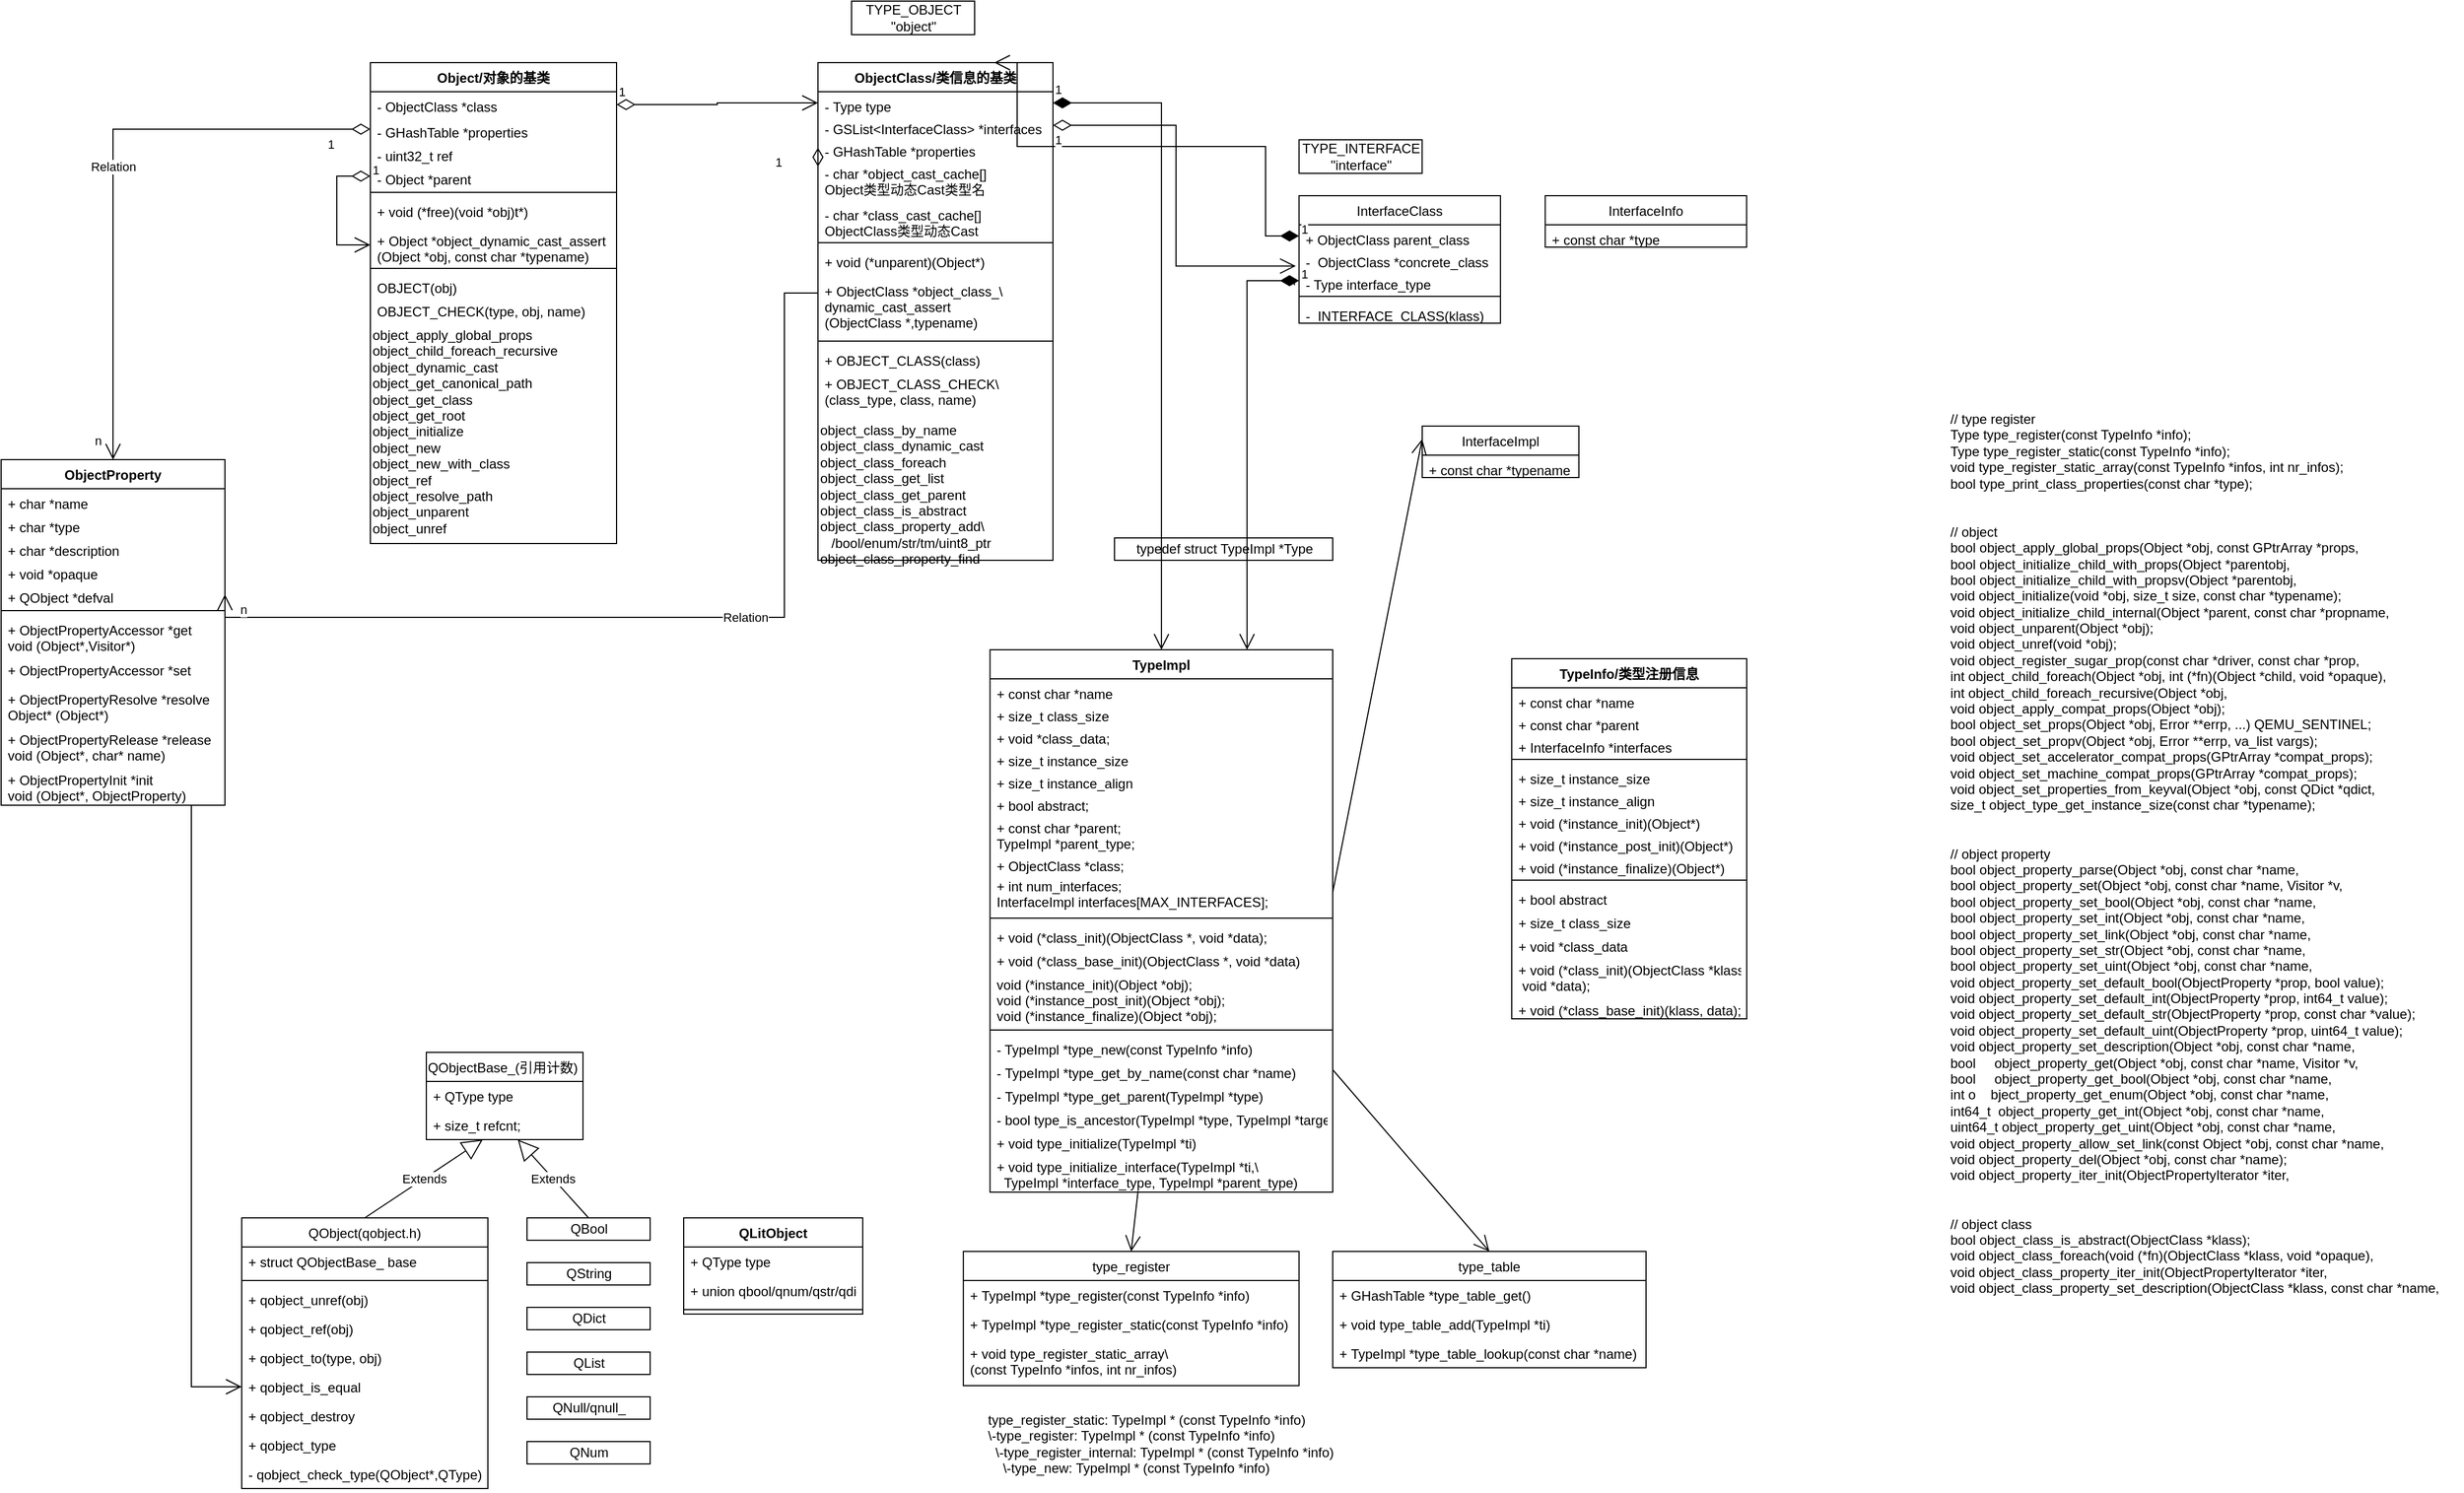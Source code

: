 <mxfile version="16.5.3" type="github">
  <diagram name="QEMU Object Model" id="c4acf3e9-155e-7222-9cf6-157b1a14988f">
    <mxGraphModel dx="1422" dy="715" grid="1" gridSize="10" guides="1" tooltips="1" connect="1" arrows="1" fold="1" page="1" pageScale="1" pageWidth="850" pageHeight="1100" background="none" math="0" shadow="0">
      <root>
        <mxCell id="0" />
        <mxCell id="1" parent="0" />
        <mxCell id="9ArbLTDUJ1wJR90HOPjB-1" value="InterfaceClass" style="swimlane;fontStyle=0;childLayout=stackLayout;horizontal=1;startSize=26;fillColor=none;horizontalStack=0;resizeParent=1;resizeParentMax=0;resizeLast=0;collapsible=1;marginBottom=0;" parent="1" vertex="1">
          <mxGeometry x="1299.9" y="364" width="180" height="114" as="geometry" />
        </mxCell>
        <mxCell id="9ArbLTDUJ1wJR90HOPjB-2" value="+ ObjectClass parent_class" style="text;strokeColor=none;fillColor=none;align=left;verticalAlign=top;spacingLeft=4;spacingRight=4;overflow=hidden;rotatable=0;points=[[0,0.5],[1,0.5]];portConstraint=eastwest;" parent="9ArbLTDUJ1wJR90HOPjB-1" vertex="1">
          <mxGeometry y="26" width="180" height="20" as="geometry" />
        </mxCell>
        <mxCell id="9ArbLTDUJ1wJR90HOPjB-3" value="-  ObjectClass *concrete_class" style="text;strokeColor=none;fillColor=none;align=left;verticalAlign=top;spacingLeft=4;spacingRight=4;overflow=hidden;rotatable=0;points=[[0,0.5],[1,0.5]];portConstraint=eastwest;" parent="9ArbLTDUJ1wJR90HOPjB-1" vertex="1">
          <mxGeometry y="46" width="180" height="20" as="geometry" />
        </mxCell>
        <mxCell id="9ArbLTDUJ1wJR90HOPjB-4" value="- Type interface_type" style="text;strokeColor=none;fillColor=none;align=left;verticalAlign=top;spacingLeft=4;spacingRight=4;overflow=hidden;rotatable=0;points=[[0,0.5],[1,0.5]];portConstraint=eastwest;" parent="9ArbLTDUJ1wJR90HOPjB-1" vertex="1">
          <mxGeometry y="66" width="180" height="20" as="geometry" />
        </mxCell>
        <mxCell id="cbHXqA8iSh3WtXbqqi32-146" value="" style="line;strokeWidth=1;fillColor=none;align=left;verticalAlign=middle;spacingTop=-1;spacingLeft=3;spacingRight=3;rotatable=0;labelPosition=right;points=[];portConstraint=eastwest;" parent="9ArbLTDUJ1wJR90HOPjB-1" vertex="1">
          <mxGeometry y="86" width="180" height="8" as="geometry" />
        </mxCell>
        <mxCell id="cbHXqA8iSh3WtXbqqi32-145" value="-  INTERFACE_CLASS(klass)" style="text;strokeColor=none;fillColor=none;align=left;verticalAlign=top;spacingLeft=4;spacingRight=4;overflow=hidden;rotatable=0;points=[[0,0.5],[1,0.5]];portConstraint=eastwest;" parent="9ArbLTDUJ1wJR90HOPjB-1" vertex="1">
          <mxGeometry y="94" width="180" height="20" as="geometry" />
        </mxCell>
        <mxCell id="9ArbLTDUJ1wJR90HOPjB-5" value="TYPE_INTERFACE&lt;br&gt;&quot;interface&quot;" style="html=1;" parent="1" vertex="1">
          <mxGeometry x="1299.9" y="314" width="110" height="30" as="geometry" />
        </mxCell>
        <mxCell id="9ArbLTDUJ1wJR90HOPjB-6" value="TypeImpl" style="swimlane;fontStyle=1;align=center;verticalAlign=top;childLayout=stackLayout;horizontal=1;startSize=26;horizontalStack=0;resizeParent=1;resizeParentMax=0;resizeLast=0;collapsible=1;marginBottom=0;" parent="1" vertex="1">
          <mxGeometry x="1023.75" y="770" width="306.25" height="485" as="geometry" />
        </mxCell>
        <mxCell id="9ArbLTDUJ1wJR90HOPjB-7" value="+ const char *name" style="text;strokeColor=none;fillColor=none;align=left;verticalAlign=top;spacingLeft=4;spacingRight=4;overflow=hidden;rotatable=0;points=[[0,0.5],[1,0.5]];portConstraint=eastwest;" parent="9ArbLTDUJ1wJR90HOPjB-6" vertex="1">
          <mxGeometry y="26" width="306.25" height="20" as="geometry" />
        </mxCell>
        <mxCell id="cbHXqA8iSh3WtXbqqi32-157" value="+ size_t class_size" style="text;strokeColor=none;fillColor=none;align=left;verticalAlign=top;spacingLeft=4;spacingRight=4;overflow=hidden;rotatable=0;points=[[0,0.5],[1,0.5]];portConstraint=eastwest;" parent="9ArbLTDUJ1wJR90HOPjB-6" vertex="1">
          <mxGeometry y="46" width="306.25" height="20" as="geometry" />
        </mxCell>
        <mxCell id="cbHXqA8iSh3WtXbqqi32-161" value="+ void *class_data;" style="text;strokeColor=none;fillColor=none;align=left;verticalAlign=top;spacingLeft=4;spacingRight=4;overflow=hidden;rotatable=0;points=[[0,0.5],[1,0.5]];portConstraint=eastwest;" parent="9ArbLTDUJ1wJR90HOPjB-6" vertex="1">
          <mxGeometry y="66" width="306.25" height="20" as="geometry" />
        </mxCell>
        <mxCell id="cbHXqA8iSh3WtXbqqi32-158" value="+ size_t instance_size" style="text;strokeColor=none;fillColor=none;align=left;verticalAlign=top;spacingLeft=4;spacingRight=4;overflow=hidden;rotatable=0;points=[[0,0.5],[1,0.5]];portConstraint=eastwest;" parent="9ArbLTDUJ1wJR90HOPjB-6" vertex="1">
          <mxGeometry y="86" width="306.25" height="20" as="geometry" />
        </mxCell>
        <mxCell id="cbHXqA8iSh3WtXbqqi32-159" value="+ size_t instance_align" style="text;strokeColor=none;fillColor=none;align=left;verticalAlign=top;spacingLeft=4;spacingRight=4;overflow=hidden;rotatable=0;points=[[0,0.5],[1,0.5]];portConstraint=eastwest;" parent="9ArbLTDUJ1wJR90HOPjB-6" vertex="1">
          <mxGeometry y="106" width="306.25" height="20" as="geometry" />
        </mxCell>
        <mxCell id="cbHXqA8iSh3WtXbqqi32-163" value="+ bool abstract;" style="text;strokeColor=none;fillColor=none;align=left;verticalAlign=top;spacingLeft=4;spacingRight=4;overflow=hidden;rotatable=0;points=[[0,0.5],[1,0.5]];portConstraint=eastwest;" parent="9ArbLTDUJ1wJR90HOPjB-6" vertex="1">
          <mxGeometry y="126" width="306.25" height="20" as="geometry" />
        </mxCell>
        <mxCell id="cbHXqA8iSh3WtXbqqi32-164" value="+ const char *parent;&#xa;TypeImpl *parent_type;" style="text;strokeColor=none;fillColor=none;align=left;verticalAlign=top;spacingLeft=4;spacingRight=4;overflow=hidden;rotatable=0;points=[[0,0.5],[1,0.5]];portConstraint=eastwest;" parent="9ArbLTDUJ1wJR90HOPjB-6" vertex="1">
          <mxGeometry y="146" width="306.25" height="34" as="geometry" />
        </mxCell>
        <mxCell id="cbHXqA8iSh3WtXbqqi32-165" value="+ ObjectClass *class;" style="text;strokeColor=none;fillColor=none;align=left;verticalAlign=top;spacingLeft=4;spacingRight=4;overflow=hidden;rotatable=0;points=[[0,0.5],[1,0.5]];portConstraint=eastwest;" parent="9ArbLTDUJ1wJR90HOPjB-6" vertex="1">
          <mxGeometry y="180" width="306.25" height="18" as="geometry" />
        </mxCell>
        <mxCell id="cbHXqA8iSh3WtXbqqi32-166" value="+ int num_interfaces;&#xa;InterfaceImpl interfaces[MAX_INTERFACES];" style="text;strokeColor=none;fillColor=none;align=left;verticalAlign=top;spacingLeft=4;spacingRight=4;overflow=hidden;rotatable=0;points=[[0,0.5],[1,0.5]];portConstraint=eastwest;" parent="9ArbLTDUJ1wJR90HOPjB-6" vertex="1">
          <mxGeometry y="198" width="306.25" height="38" as="geometry" />
        </mxCell>
        <mxCell id="9ArbLTDUJ1wJR90HOPjB-8" value="" style="line;strokeWidth=1;fillColor=none;align=left;verticalAlign=middle;spacingTop=-1;spacingLeft=3;spacingRight=3;rotatable=0;labelPosition=right;points=[];portConstraint=eastwest;" parent="9ArbLTDUJ1wJR90HOPjB-6" vertex="1">
          <mxGeometry y="236" width="306.25" height="8" as="geometry" />
        </mxCell>
        <mxCell id="9ArbLTDUJ1wJR90HOPjB-9" value="+ void (*class_init)(ObjectClass *, void *data);" style="text;strokeColor=none;fillColor=none;align=left;verticalAlign=top;spacingLeft=4;spacingRight=4;overflow=hidden;rotatable=0;points=[[0,0.5],[1,0.5]];portConstraint=eastwest;" parent="9ArbLTDUJ1wJR90HOPjB-6" vertex="1">
          <mxGeometry y="244" width="306.25" height="21" as="geometry" />
        </mxCell>
        <mxCell id="cbHXqA8iSh3WtXbqqi32-160" value="+ void (*class_base_init)(ObjectClass *, void *data)" style="text;strokeColor=none;fillColor=none;align=left;verticalAlign=top;spacingLeft=4;spacingRight=4;overflow=hidden;rotatable=0;points=[[0,0.5],[1,0.5]];portConstraint=eastwest;" parent="9ArbLTDUJ1wJR90HOPjB-6" vertex="1">
          <mxGeometry y="265" width="306.25" height="21" as="geometry" />
        </mxCell>
        <mxCell id="cbHXqA8iSh3WtXbqqi32-162" value="void (*instance_init)(Object *obj);&#xa;void (*instance_post_init)(Object *obj);&#xa;void (*instance_finalize)(Object *obj);" style="text;strokeColor=none;fillColor=none;align=left;verticalAlign=top;spacingLeft=4;spacingRight=4;overflow=hidden;rotatable=0;points=[[0,0.5],[1,0.5]];portConstraint=eastwest;" parent="9ArbLTDUJ1wJR90HOPjB-6" vertex="1">
          <mxGeometry y="286" width="306.25" height="50" as="geometry" />
        </mxCell>
        <mxCell id="da2cI0ehB98x8oTGPiK5-10" value="" style="line;strokeWidth=1;fillColor=none;align=left;verticalAlign=middle;spacingTop=-1;spacingLeft=3;spacingRight=3;rotatable=0;labelPosition=right;points=[];portConstraint=eastwest;" vertex="1" parent="9ArbLTDUJ1wJR90HOPjB-6">
          <mxGeometry y="336" width="306.25" height="8" as="geometry" />
        </mxCell>
        <mxCell id="da2cI0ehB98x8oTGPiK5-9" value="- TypeImpl *type_new(const TypeInfo *info)" style="text;strokeColor=none;fillColor=none;align=left;verticalAlign=top;spacingLeft=4;spacingRight=4;overflow=hidden;rotatable=0;points=[[0,0.5],[1,0.5]];portConstraint=eastwest;" vertex="1" parent="9ArbLTDUJ1wJR90HOPjB-6">
          <mxGeometry y="344" width="306.25" height="21" as="geometry" />
        </mxCell>
        <mxCell id="da2cI0ehB98x8oTGPiK5-15" value="- TypeImpl *type_get_by_name(const char *name)" style="text;strokeColor=none;fillColor=none;align=left;verticalAlign=top;spacingLeft=4;spacingRight=4;overflow=hidden;rotatable=0;points=[[0,0.5],[1,0.5]];portConstraint=eastwest;" vertex="1" parent="9ArbLTDUJ1wJR90HOPjB-6">
          <mxGeometry y="365" width="306.25" height="21" as="geometry" />
        </mxCell>
        <mxCell id="da2cI0ehB98x8oTGPiK5-19" value="- TypeImpl *type_get_parent(TypeImpl *type)" style="text;strokeColor=none;fillColor=none;align=left;verticalAlign=top;spacingLeft=4;spacingRight=4;overflow=hidden;rotatable=0;points=[[0,0.5],[1,0.5]];portConstraint=eastwest;" vertex="1" parent="9ArbLTDUJ1wJR90HOPjB-6">
          <mxGeometry y="386" width="306.25" height="21" as="geometry" />
        </mxCell>
        <mxCell id="da2cI0ehB98x8oTGPiK5-20" value="- bool type_is_ancestor(TypeImpl *type, TypeImpl *target_type)" style="text;strokeColor=none;fillColor=none;align=left;verticalAlign=top;spacingLeft=4;spacingRight=4;overflow=hidden;rotatable=0;points=[[0,0.5],[1,0.5]];portConstraint=eastwest;" vertex="1" parent="9ArbLTDUJ1wJR90HOPjB-6">
          <mxGeometry y="407" width="306.25" height="21" as="geometry" />
        </mxCell>
        <mxCell id="da2cI0ehB98x8oTGPiK5-21" value="+ void type_initialize(TypeImpl *ti)" style="text;strokeColor=none;fillColor=none;align=left;verticalAlign=top;spacingLeft=4;spacingRight=4;overflow=hidden;rotatable=0;points=[[0,0.5],[1,0.5]];portConstraint=eastwest;" vertex="1" parent="9ArbLTDUJ1wJR90HOPjB-6">
          <mxGeometry y="428" width="306.25" height="21" as="geometry" />
        </mxCell>
        <mxCell id="da2cI0ehB98x8oTGPiK5-22" value="+ void type_initialize_interface(TypeImpl *ti,\&#xa;  TypeImpl *interface_type, TypeImpl *parent_type)" style="text;strokeColor=none;fillColor=none;align=left;verticalAlign=top;spacingLeft=4;spacingRight=4;overflow=hidden;rotatable=0;points=[[0,0.5],[1,0.5]];portConstraint=eastwest;" vertex="1" parent="9ArbLTDUJ1wJR90HOPjB-6">
          <mxGeometry y="449" width="306.25" height="36" as="geometry" />
        </mxCell>
        <mxCell id="9ArbLTDUJ1wJR90HOPjB-10" value="TypeInfo/类型注册信息" style="swimlane;fontStyle=1;align=center;verticalAlign=top;childLayout=stackLayout;horizontal=1;startSize=26;horizontalStack=0;resizeParent=1;resizeParentMax=0;resizeLast=0;collapsible=1;marginBottom=0;" parent="1" vertex="1">
          <mxGeometry x="1490" y="778" width="210" height="322" as="geometry" />
        </mxCell>
        <mxCell id="cbHXqA8iSh3WtXbqqi32-82" value="+ const char *name" style="text;strokeColor=none;fillColor=none;align=left;verticalAlign=top;spacingLeft=4;spacingRight=4;overflow=hidden;rotatable=0;points=[[0,0.5],[1,0.5]];portConstraint=eastwest;" parent="9ArbLTDUJ1wJR90HOPjB-10" vertex="1">
          <mxGeometry y="26" width="210" height="20" as="geometry" />
        </mxCell>
        <mxCell id="cbHXqA8iSh3WtXbqqi32-97" value="+ const char *parent" style="text;strokeColor=none;fillColor=none;align=left;verticalAlign=top;spacingLeft=4;spacingRight=4;overflow=hidden;rotatable=0;points=[[0,0.5],[1,0.5]];portConstraint=eastwest;" parent="9ArbLTDUJ1wJR90HOPjB-10" vertex="1">
          <mxGeometry y="46" width="210" height="20" as="geometry" />
        </mxCell>
        <mxCell id="cbHXqA8iSh3WtXbqqi32-81" value="+ InterfaceInfo *interfaces" style="text;strokeColor=none;fillColor=none;align=left;verticalAlign=top;spacingLeft=4;spacingRight=4;overflow=hidden;rotatable=0;points=[[0,0.5],[1,0.5]];portConstraint=eastwest;" parent="9ArbLTDUJ1wJR90HOPjB-10" vertex="1">
          <mxGeometry y="66" width="210" height="20" as="geometry" />
        </mxCell>
        <mxCell id="cbHXqA8iSh3WtXbqqi32-87" value="" style="line;strokeWidth=1;fillColor=none;align=left;verticalAlign=middle;spacingTop=-1;spacingLeft=3;spacingRight=3;rotatable=0;labelPosition=right;points=[];portConstraint=eastwest;" parent="9ArbLTDUJ1wJR90HOPjB-10" vertex="1">
          <mxGeometry y="86" width="210" height="8" as="geometry" />
        </mxCell>
        <mxCell id="cbHXqA8iSh3WtXbqqi32-83" value="+ size_t instance_size" style="text;strokeColor=none;fillColor=none;align=left;verticalAlign=top;spacingLeft=4;spacingRight=4;overflow=hidden;rotatable=0;points=[[0,0.5],[1,0.5]];portConstraint=eastwest;" parent="9ArbLTDUJ1wJR90HOPjB-10" vertex="1">
          <mxGeometry y="94" width="210" height="20" as="geometry" />
        </mxCell>
        <mxCell id="cbHXqA8iSh3WtXbqqi32-86" value="+ size_t instance_align" style="text;strokeColor=none;fillColor=none;align=left;verticalAlign=top;spacingLeft=4;spacingRight=4;overflow=hidden;rotatable=0;points=[[0,0.5],[1,0.5]];portConstraint=eastwest;" parent="9ArbLTDUJ1wJR90HOPjB-10" vertex="1">
          <mxGeometry y="114" width="210" height="20" as="geometry" />
        </mxCell>
        <mxCell id="cbHXqA8iSh3WtXbqqi32-85" value="+ void (*instance_init)(Object*)" style="text;strokeColor=none;fillColor=none;align=left;verticalAlign=top;spacingLeft=4;spacingRight=4;overflow=hidden;rotatable=0;points=[[0,0.5],[1,0.5]];portConstraint=eastwest;" parent="9ArbLTDUJ1wJR90HOPjB-10" vertex="1">
          <mxGeometry y="134" width="210" height="20" as="geometry" />
        </mxCell>
        <mxCell id="cbHXqA8iSh3WtXbqqi32-84" value="+ void (*instance_post_init)(Object*)" style="text;strokeColor=none;fillColor=none;align=left;verticalAlign=top;spacingLeft=4;spacingRight=4;overflow=hidden;rotatable=0;points=[[0,0.5],[1,0.5]];portConstraint=eastwest;" parent="9ArbLTDUJ1wJR90HOPjB-10" vertex="1">
          <mxGeometry y="154" width="210" height="20" as="geometry" />
        </mxCell>
        <mxCell id="9ArbLTDUJ1wJR90HOPjB-11" value="+ void (*instance_finalize)(Object*)" style="text;strokeColor=none;fillColor=none;align=left;verticalAlign=top;spacingLeft=4;spacingRight=4;overflow=hidden;rotatable=0;points=[[0,0.5],[1,0.5]];portConstraint=eastwest;" parent="9ArbLTDUJ1wJR90HOPjB-10" vertex="1">
          <mxGeometry y="174" width="210" height="20" as="geometry" />
        </mxCell>
        <mxCell id="9ArbLTDUJ1wJR90HOPjB-12" value="" style="line;strokeWidth=1;fillColor=none;align=left;verticalAlign=middle;spacingTop=-1;spacingLeft=3;spacingRight=3;rotatable=0;labelPosition=right;points=[];portConstraint=eastwest;" parent="9ArbLTDUJ1wJR90HOPjB-10" vertex="1">
          <mxGeometry y="194" width="210" height="8" as="geometry" />
        </mxCell>
        <mxCell id="cbHXqA8iSh3WtXbqqi32-96" value="+ bool abstract" style="text;strokeColor=none;fillColor=none;align=left;verticalAlign=top;spacingLeft=4;spacingRight=4;overflow=hidden;rotatable=0;points=[[0,0.5],[1,0.5]];portConstraint=eastwest;" parent="9ArbLTDUJ1wJR90HOPjB-10" vertex="1">
          <mxGeometry y="202" width="210" height="21" as="geometry" />
        </mxCell>
        <mxCell id="cbHXqA8iSh3WtXbqqi32-95" value="+ size_t class_size" style="text;strokeColor=none;fillColor=none;align=left;verticalAlign=top;spacingLeft=4;spacingRight=4;overflow=hidden;rotatable=0;points=[[0,0.5],[1,0.5]];portConstraint=eastwest;" parent="9ArbLTDUJ1wJR90HOPjB-10" vertex="1">
          <mxGeometry y="223" width="210" height="21" as="geometry" />
        </mxCell>
        <mxCell id="cbHXqA8iSh3WtXbqqi32-88" value="+ void *class_data" style="text;strokeColor=none;fillColor=none;align=left;verticalAlign=top;spacingLeft=4;spacingRight=4;overflow=hidden;rotatable=0;points=[[0,0.5],[1,0.5]];portConstraint=eastwest;" parent="9ArbLTDUJ1wJR90HOPjB-10" vertex="1">
          <mxGeometry y="244" width="210" height="21" as="geometry" />
        </mxCell>
        <mxCell id="cbHXqA8iSh3WtXbqqi32-94" value="+ void (*class_init)(ObjectClass *klass,&#xa; void *data);" style="text;strokeColor=none;fillColor=none;align=left;verticalAlign=top;spacingLeft=4;spacingRight=4;overflow=hidden;rotatable=0;points=[[0,0.5],[1,0.5]];portConstraint=eastwest;" parent="9ArbLTDUJ1wJR90HOPjB-10" vertex="1">
          <mxGeometry y="265" width="210" height="36" as="geometry" />
        </mxCell>
        <mxCell id="cbHXqA8iSh3WtXbqqi32-93" value="+ void (*class_base_init)(klass, data);" style="text;strokeColor=none;fillColor=none;align=left;verticalAlign=top;spacingLeft=4;spacingRight=4;overflow=hidden;rotatable=0;points=[[0,0.5],[1,0.5]];portConstraint=eastwest;" parent="9ArbLTDUJ1wJR90HOPjB-10" vertex="1">
          <mxGeometry y="301" width="210" height="21" as="geometry" />
        </mxCell>
        <mxCell id="9ArbLTDUJ1wJR90HOPjB-18" value="TYPE_OBJECT&lt;br&gt;&quot;object&quot;" style="html=1;" parent="1" vertex="1">
          <mxGeometry x="900" y="190" width="110" height="30" as="geometry" />
        </mxCell>
        <mxCell id="9ArbLTDUJ1wJR90HOPjB-19" value="ObjectProperty" style="swimlane;fontStyle=1;align=center;verticalAlign=top;childLayout=stackLayout;horizontal=1;startSize=26;horizontalStack=0;resizeParent=1;resizeParentMax=0;resizeLast=0;collapsible=1;marginBottom=0;" parent="1" vertex="1">
          <mxGeometry x="140" y="600" width="200" height="309" as="geometry" />
        </mxCell>
        <mxCell id="9ArbLTDUJ1wJR90HOPjB-20" value="+ char *name" style="text;strokeColor=none;fillColor=none;align=left;verticalAlign=top;spacingLeft=4;spacingRight=4;overflow=hidden;rotatable=0;points=[[0,0.5],[1,0.5]];portConstraint=eastwest;" parent="9ArbLTDUJ1wJR90HOPjB-19" vertex="1">
          <mxGeometry y="26" width="200" height="21" as="geometry" />
        </mxCell>
        <mxCell id="9ArbLTDUJ1wJR90HOPjB-25" value="+ char *type" style="text;strokeColor=none;fillColor=none;align=left;verticalAlign=top;spacingLeft=4;spacingRight=4;overflow=hidden;rotatable=0;points=[[0,0.5],[1,0.5]];portConstraint=eastwest;" parent="9ArbLTDUJ1wJR90HOPjB-19" vertex="1">
          <mxGeometry y="47" width="200" height="21" as="geometry" />
        </mxCell>
        <mxCell id="9ArbLTDUJ1wJR90HOPjB-24" value="+ char *description" style="text;strokeColor=none;fillColor=none;align=left;verticalAlign=top;spacingLeft=4;spacingRight=4;overflow=hidden;rotatable=0;points=[[0,0.5],[1,0.5]];portConstraint=eastwest;" parent="9ArbLTDUJ1wJR90HOPjB-19" vertex="1">
          <mxGeometry y="68" width="200" height="21" as="geometry" />
        </mxCell>
        <mxCell id="9ArbLTDUJ1wJR90HOPjB-31" value="+ void *opaque" style="text;strokeColor=none;fillColor=none;align=left;verticalAlign=top;spacingLeft=4;spacingRight=4;overflow=hidden;rotatable=0;points=[[0,0.5],[1,0.5]];portConstraint=eastwest;" parent="9ArbLTDUJ1wJR90HOPjB-19" vertex="1">
          <mxGeometry y="89" width="200" height="21" as="geometry" />
        </mxCell>
        <mxCell id="9ArbLTDUJ1wJR90HOPjB-30" value="+ QObject *defval" style="text;strokeColor=none;fillColor=none;align=left;verticalAlign=top;spacingLeft=4;spacingRight=4;overflow=hidden;rotatable=0;points=[[0,0.5],[1,0.5]];portConstraint=eastwest;" parent="9ArbLTDUJ1wJR90HOPjB-19" vertex="1">
          <mxGeometry y="110" width="200" height="21" as="geometry" />
        </mxCell>
        <mxCell id="9ArbLTDUJ1wJR90HOPjB-21" value="" style="line;strokeWidth=1;fillColor=none;align=left;verticalAlign=middle;spacingTop=-1;spacingLeft=3;spacingRight=3;rotatable=0;labelPosition=right;points=[];portConstraint=eastwest;" parent="9ArbLTDUJ1wJR90HOPjB-19" vertex="1">
          <mxGeometry y="131" width="200" height="8" as="geometry" />
        </mxCell>
        <mxCell id="9ArbLTDUJ1wJR90HOPjB-22" value="+ ObjectPropertyAccessor *get&#xa;void (Object*,Visitor*)" style="text;strokeColor=none;fillColor=none;align=left;verticalAlign=top;spacingLeft=4;spacingRight=4;overflow=hidden;rotatable=0;points=[[0,0.5],[1,0.5]];portConstraint=eastwest;" parent="9ArbLTDUJ1wJR90HOPjB-19" vertex="1">
          <mxGeometry y="139" width="200" height="36" as="geometry" />
        </mxCell>
        <mxCell id="9ArbLTDUJ1wJR90HOPjB-26" value="+ ObjectPropertyAccessor *set" style="text;strokeColor=none;fillColor=none;align=left;verticalAlign=top;spacingLeft=4;spacingRight=4;overflow=hidden;rotatable=0;points=[[0,0.5],[1,0.5]];portConstraint=eastwest;" parent="9ArbLTDUJ1wJR90HOPjB-19" vertex="1">
          <mxGeometry y="175" width="200" height="26" as="geometry" />
        </mxCell>
        <mxCell id="9ArbLTDUJ1wJR90HOPjB-28" value="+ ObjectPropertyResolve *resolve&#xa;Object* (Object*)" style="text;strokeColor=none;fillColor=none;align=left;verticalAlign=top;spacingLeft=4;spacingRight=4;overflow=hidden;rotatable=0;points=[[0,0.5],[1,0.5]];portConstraint=eastwest;" parent="9ArbLTDUJ1wJR90HOPjB-19" vertex="1">
          <mxGeometry y="201" width="200" height="36" as="geometry" />
        </mxCell>
        <mxCell id="9ArbLTDUJ1wJR90HOPjB-27" value="+ ObjectPropertyRelease *release&#xa;void (Object*, char* name)" style="text;strokeColor=none;fillColor=none;align=left;verticalAlign=top;spacingLeft=4;spacingRight=4;overflow=hidden;rotatable=0;points=[[0,0.5],[1,0.5]];portConstraint=eastwest;" parent="9ArbLTDUJ1wJR90HOPjB-19" vertex="1">
          <mxGeometry y="237" width="200" height="36" as="geometry" />
        </mxCell>
        <mxCell id="9ArbLTDUJ1wJR90HOPjB-29" value="+ ObjectPropertyInit *init&#xa;void (Object*, ObjectProperty)" style="text;strokeColor=none;fillColor=none;align=left;verticalAlign=top;spacingLeft=4;spacingRight=4;overflow=hidden;rotatable=0;points=[[0,0.5],[1,0.5]];portConstraint=eastwest;" parent="9ArbLTDUJ1wJR90HOPjB-19" vertex="1">
          <mxGeometry y="273" width="200" height="36" as="geometry" />
        </mxCell>
        <mxCell id="9ArbLTDUJ1wJR90HOPjB-32" value="QObject(qobject.h)" style="swimlane;fontStyle=0;childLayout=stackLayout;horizontal=1;startSize=26;fillColor=none;horizontalStack=0;resizeParent=1;resizeParentMax=0;resizeLast=0;collapsible=1;marginBottom=0;" parent="1" vertex="1">
          <mxGeometry x="355" y="1278" width="220" height="242" as="geometry" />
        </mxCell>
        <mxCell id="9ArbLTDUJ1wJR90HOPjB-33" value="+ struct QObjectBase_ base" style="text;strokeColor=none;fillColor=none;align=left;verticalAlign=top;spacingLeft=4;spacingRight=4;overflow=hidden;rotatable=0;points=[[0,0.5],[1,0.5]];portConstraint=eastwest;" parent="9ArbLTDUJ1wJR90HOPjB-32" vertex="1">
          <mxGeometry y="26" width="220" height="26" as="geometry" />
        </mxCell>
        <mxCell id="9ArbLTDUJ1wJR90HOPjB-47" value="" style="line;strokeWidth=1;fillColor=none;align=left;verticalAlign=middle;spacingTop=-1;spacingLeft=3;spacingRight=3;rotatable=0;labelPosition=right;points=[];portConstraint=eastwest;" parent="9ArbLTDUJ1wJR90HOPjB-32" vertex="1">
          <mxGeometry y="52" width="220" height="8" as="geometry" />
        </mxCell>
        <mxCell id="9ArbLTDUJ1wJR90HOPjB-34" value="+ qobject_unref(obj)" style="text;strokeColor=none;fillColor=none;align=left;verticalAlign=top;spacingLeft=4;spacingRight=4;overflow=hidden;rotatable=0;points=[[0,0.5],[1,0.5]];portConstraint=eastwest;" parent="9ArbLTDUJ1wJR90HOPjB-32" vertex="1">
          <mxGeometry y="60" width="220" height="26" as="geometry" />
        </mxCell>
        <mxCell id="9ArbLTDUJ1wJR90HOPjB-35" value="+ qobject_ref(obj)" style="text;strokeColor=none;fillColor=none;align=left;verticalAlign=top;spacingLeft=4;spacingRight=4;overflow=hidden;rotatable=0;points=[[0,0.5],[1,0.5]];portConstraint=eastwest;" parent="9ArbLTDUJ1wJR90HOPjB-32" vertex="1">
          <mxGeometry y="86" width="220" height="26" as="geometry" />
        </mxCell>
        <mxCell id="9ArbLTDUJ1wJR90HOPjB-50" value="+ qobject_to(type, obj)" style="text;strokeColor=none;fillColor=none;align=left;verticalAlign=top;spacingLeft=4;spacingRight=4;overflow=hidden;rotatable=0;points=[[0,0.5],[1,0.5]];portConstraint=eastwest;" parent="9ArbLTDUJ1wJR90HOPjB-32" vertex="1">
          <mxGeometry y="112" width="220" height="26" as="geometry" />
        </mxCell>
        <mxCell id="9ArbLTDUJ1wJR90HOPjB-49" value="+ qobject_is_equal" style="text;strokeColor=none;fillColor=none;align=left;verticalAlign=top;spacingLeft=4;spacingRight=4;overflow=hidden;rotatable=0;points=[[0,0.5],[1,0.5]];portConstraint=eastwest;" parent="9ArbLTDUJ1wJR90HOPjB-32" vertex="1">
          <mxGeometry y="138" width="220" height="26" as="geometry" />
        </mxCell>
        <mxCell id="cbHXqA8iSh3WtXbqqi32-15" value="+ qobject_destroy" style="text;strokeColor=none;fillColor=none;align=left;verticalAlign=top;spacingLeft=4;spacingRight=4;overflow=hidden;rotatable=0;points=[[0,0.5],[1,0.5]];portConstraint=eastwest;" parent="9ArbLTDUJ1wJR90HOPjB-32" vertex="1">
          <mxGeometry y="164" width="220" height="26" as="geometry" />
        </mxCell>
        <mxCell id="9ArbLTDUJ1wJR90HOPjB-48" value="+ qobject_type" style="text;strokeColor=none;fillColor=none;align=left;verticalAlign=top;spacingLeft=4;spacingRight=4;overflow=hidden;rotatable=0;points=[[0,0.5],[1,0.5]];portConstraint=eastwest;" parent="9ArbLTDUJ1wJR90HOPjB-32" vertex="1">
          <mxGeometry y="190" width="220" height="26" as="geometry" />
        </mxCell>
        <mxCell id="cbHXqA8iSh3WtXbqqi32-16" value="- qobject_check_type(QObject*,QType)" style="text;strokeColor=none;fillColor=none;align=left;verticalAlign=top;spacingLeft=4;spacingRight=4;overflow=hidden;rotatable=0;points=[[0,0.5],[1,0.5]];portConstraint=eastwest;" parent="9ArbLTDUJ1wJR90HOPjB-32" vertex="1">
          <mxGeometry y="216" width="220" height="26" as="geometry" />
        </mxCell>
        <mxCell id="9ArbLTDUJ1wJR90HOPjB-37" value="QObjectBase_(引用计数) " style="swimlane;fontStyle=0;childLayout=stackLayout;horizontal=1;startSize=26;fillColor=none;horizontalStack=0;resizeParent=1;resizeParentMax=0;resizeLast=0;collapsible=1;marginBottom=0;" parent="1" vertex="1">
          <mxGeometry x="520" y="1130" width="140" height="78" as="geometry" />
        </mxCell>
        <mxCell id="9ArbLTDUJ1wJR90HOPjB-38" value="+ QType type" style="text;strokeColor=none;fillColor=none;align=left;verticalAlign=top;spacingLeft=4;spacingRight=4;overflow=hidden;rotatable=0;points=[[0,0.5],[1,0.5]];portConstraint=eastwest;" parent="9ArbLTDUJ1wJR90HOPjB-37" vertex="1">
          <mxGeometry y="26" width="140" height="26" as="geometry" />
        </mxCell>
        <mxCell id="9ArbLTDUJ1wJR90HOPjB-39" value="+ size_t refcnt;" style="text;strokeColor=none;fillColor=none;align=left;verticalAlign=top;spacingLeft=4;spacingRight=4;overflow=hidden;rotatable=0;points=[[0,0.5],[1,0.5]];portConstraint=eastwest;" parent="9ArbLTDUJ1wJR90HOPjB-37" vertex="1">
          <mxGeometry y="52" width="140" height="26" as="geometry" />
        </mxCell>
        <mxCell id="cbHXqA8iSh3WtXbqqi32-18" value="Extends" style="endArrow=block;endSize=16;endFill=0;html=1;rounded=0;exitX=0.5;exitY=0;exitDx=0;exitDy=0;" parent="1" source="9ArbLTDUJ1wJR90HOPjB-32" target="9ArbLTDUJ1wJR90HOPjB-39" edge="1">
          <mxGeometry width="160" relative="1" as="geometry">
            <mxPoint x="440" y="1228" as="sourcePoint" />
            <mxPoint x="600" y="1228" as="targetPoint" />
          </mxGeometry>
        </mxCell>
        <mxCell id="cbHXqA8iSh3WtXbqqi32-32" value="QBool" style="html=1;" parent="1" vertex="1">
          <mxGeometry x="610" y="1278" width="110" height="20" as="geometry" />
        </mxCell>
        <mxCell id="cbHXqA8iSh3WtXbqqi32-33" value="QString" style="html=1;" parent="1" vertex="1">
          <mxGeometry x="610" y="1318" width="110" height="20" as="geometry" />
        </mxCell>
        <mxCell id="cbHXqA8iSh3WtXbqqi32-34" value="QDict" style="html=1;" parent="1" vertex="1">
          <mxGeometry x="610" y="1358" width="110" height="20" as="geometry" />
        </mxCell>
        <mxCell id="cbHXqA8iSh3WtXbqqi32-35" value="QList" style="html=1;" parent="1" vertex="1">
          <mxGeometry x="610" y="1398" width="110" height="20" as="geometry" />
        </mxCell>
        <mxCell id="cbHXqA8iSh3WtXbqqi32-38" value="QLitObject" style="swimlane;fontStyle=1;align=center;verticalAlign=top;childLayout=stackLayout;horizontal=1;startSize=26;horizontalStack=0;resizeParent=1;resizeParentMax=0;resizeLast=0;collapsible=1;marginBottom=0;" parent="1" vertex="1">
          <mxGeometry x="750" y="1278" width="160" height="86" as="geometry" />
        </mxCell>
        <mxCell id="cbHXqA8iSh3WtXbqqi32-39" value="+ QType type" style="text;strokeColor=none;fillColor=none;align=left;verticalAlign=top;spacingLeft=4;spacingRight=4;overflow=hidden;rotatable=0;points=[[0,0.5],[1,0.5]];portConstraint=eastwest;" parent="cbHXqA8iSh3WtXbqqi32-38" vertex="1">
          <mxGeometry y="26" width="160" height="26" as="geometry" />
        </mxCell>
        <mxCell id="cbHXqA8iSh3WtXbqqi32-42" value="+ union qbool/qnum/qstr/qdict/qlist" style="text;strokeColor=none;fillColor=none;align=left;verticalAlign=top;spacingLeft=4;spacingRight=4;overflow=hidden;rotatable=0;points=[[0,0.5],[1,0.5]];portConstraint=eastwest;" parent="cbHXqA8iSh3WtXbqqi32-38" vertex="1">
          <mxGeometry y="52" width="160" height="26" as="geometry" />
        </mxCell>
        <mxCell id="cbHXqA8iSh3WtXbqqi32-40" value="" style="line;strokeWidth=1;fillColor=none;align=left;verticalAlign=middle;spacingTop=-1;spacingLeft=3;spacingRight=3;rotatable=0;labelPosition=right;points=[];portConstraint=eastwest;" parent="cbHXqA8iSh3WtXbqqi32-38" vertex="1">
          <mxGeometry y="78" width="160" height="8" as="geometry" />
        </mxCell>
        <mxCell id="cbHXqA8iSh3WtXbqqi32-47" value="QNull/qnull_" style="html=1;" parent="1" vertex="1">
          <mxGeometry x="610" y="1438" width="110" height="20" as="geometry" />
        </mxCell>
        <mxCell id="cbHXqA8iSh3WtXbqqi32-48" value="QNum" style="html=1;" parent="1" vertex="1">
          <mxGeometry x="610" y="1478" width="110" height="20" as="geometry" />
        </mxCell>
        <mxCell id="cbHXqA8iSh3WtXbqqi32-49" value="Extends" style="endArrow=block;endSize=16;endFill=0;html=1;rounded=0;exitX=0.5;exitY=0;exitDx=0;exitDy=0;" parent="1" source="cbHXqA8iSh3WtXbqqi32-32" target="9ArbLTDUJ1wJR90HOPjB-39" edge="1">
          <mxGeometry width="160" relative="1" as="geometry">
            <mxPoint x="660" y="1238" as="sourcePoint" />
            <mxPoint x="820" y="1238" as="targetPoint" />
          </mxGeometry>
        </mxCell>
        <mxCell id="cbHXqA8iSh3WtXbqqi32-53" value="" style="endArrow=open;endFill=1;endSize=12;html=1;rounded=0;entryX=0;entryY=0.5;entryDx=0;entryDy=0;edgeStyle=orthogonalEdgeStyle;" parent="1" source="9ArbLTDUJ1wJR90HOPjB-29" target="9ArbLTDUJ1wJR90HOPjB-49" edge="1">
          <mxGeometry width="160" relative="1" as="geometry">
            <mxPoint x="140" y="740" as="sourcePoint" />
            <mxPoint x="300.0" y="740" as="targetPoint" />
            <Array as="points">
              <mxPoint x="310" y="1429" />
            </Array>
          </mxGeometry>
        </mxCell>
        <mxCell id="cbHXqA8iSh3WtXbqqi32-54" value="ObjectClass/类信息的基类" style="swimlane;fontStyle=1;align=center;verticalAlign=top;childLayout=stackLayout;horizontal=1;startSize=26;horizontalStack=0;resizeParent=1;resizeParentMax=0;resizeLast=0;collapsible=1;marginBottom=0;" parent="1" vertex="1">
          <mxGeometry x="870" y="245" width="210" height="445" as="geometry" />
        </mxCell>
        <mxCell id="cbHXqA8iSh3WtXbqqi32-59" value="- Type type" style="text;strokeColor=none;fillColor=none;align=left;verticalAlign=top;spacingLeft=4;spacingRight=4;overflow=hidden;rotatable=0;points=[[0,0.5],[1,0.5]];portConstraint=eastwest;" parent="cbHXqA8iSh3WtXbqqi32-54" vertex="1">
          <mxGeometry y="26" width="210" height="20" as="geometry" />
        </mxCell>
        <mxCell id="cbHXqA8iSh3WtXbqqi32-63" value="- GSList&lt;InterfaceClass&gt; *interfaces" style="text;strokeColor=none;fillColor=none;align=left;verticalAlign=top;spacingLeft=4;spacingRight=4;overflow=hidden;rotatable=0;points=[[0,0.5],[1,0.5]];portConstraint=eastwest;" parent="cbHXqA8iSh3WtXbqqi32-54" vertex="1">
          <mxGeometry y="46" width="210" height="20" as="geometry" />
        </mxCell>
        <mxCell id="cbHXqA8iSh3WtXbqqi32-60" value="- GHashTable *properties" style="text;strokeColor=none;fillColor=none;align=left;verticalAlign=top;spacingLeft=4;spacingRight=4;overflow=hidden;rotatable=0;points=[[0,0.5],[1,0.5]];portConstraint=eastwest;" parent="cbHXqA8iSh3WtXbqqi32-54" vertex="1">
          <mxGeometry y="66" width="210" height="20" as="geometry" />
        </mxCell>
        <mxCell id="cbHXqA8iSh3WtXbqqi32-58" value="- char *object_cast_cache[]&#xa;Object类型动态Cast类型名" style="text;strokeColor=none;fillColor=none;align=left;verticalAlign=top;spacingLeft=4;spacingRight=4;overflow=hidden;rotatable=0;points=[[0,0.5],[1,0.5]];portConstraint=eastwest;" parent="cbHXqA8iSh3WtXbqqi32-54" vertex="1">
          <mxGeometry y="86" width="210" height="37" as="geometry" />
        </mxCell>
        <mxCell id="cbHXqA8iSh3WtXbqqi32-55" value="- char *class_cast_cache[]&#xa;ObjectClass类型动态Cast" style="text;strokeColor=none;fillColor=none;align=left;verticalAlign=top;spacingLeft=4;spacingRight=4;overflow=hidden;rotatable=0;points=[[0,0.5],[1,0.5]];portConstraint=eastwest;" parent="cbHXqA8iSh3WtXbqqi32-54" vertex="1">
          <mxGeometry y="123" width="210" height="34" as="geometry" />
        </mxCell>
        <mxCell id="cbHXqA8iSh3WtXbqqi32-56" value="" style="line;strokeWidth=1;fillColor=none;align=left;verticalAlign=middle;spacingTop=-1;spacingLeft=3;spacingRight=3;rotatable=0;labelPosition=right;points=[];portConstraint=eastwest;" parent="cbHXqA8iSh3WtXbqqi32-54" vertex="1">
          <mxGeometry y="157" width="210" height="8" as="geometry" />
        </mxCell>
        <mxCell id="cbHXqA8iSh3WtXbqqi32-61" value="+ void (*unparent)(Object*)" style="text;strokeColor=none;fillColor=none;align=left;verticalAlign=top;spacingLeft=4;spacingRight=4;overflow=hidden;rotatable=0;points=[[0,0.5],[1,0.5]];portConstraint=eastwest;" parent="cbHXqA8iSh3WtXbqqi32-54" vertex="1">
          <mxGeometry y="165" width="210" height="26" as="geometry" />
        </mxCell>
        <mxCell id="cbHXqA8iSh3WtXbqqi32-105" value="+ ObjectClass *object_class_\&#xa;dynamic_cast_assert&#xa;(ObjectClass *,typename)" style="text;strokeColor=none;fillColor=none;align=left;verticalAlign=top;spacingLeft=4;spacingRight=4;overflow=hidden;rotatable=0;points=[[0,0.5],[1,0.5]];portConstraint=eastwest;" parent="cbHXqA8iSh3WtXbqqi32-54" vertex="1">
          <mxGeometry y="191" width="210" height="54" as="geometry" />
        </mxCell>
        <mxCell id="cbHXqA8iSh3WtXbqqi32-118" value="" style="line;strokeWidth=1;fillColor=none;align=left;verticalAlign=middle;spacingTop=-1;spacingLeft=3;spacingRight=3;rotatable=0;labelPosition=right;points=[];portConstraint=eastwest;" parent="cbHXqA8iSh3WtXbqqi32-54" vertex="1">
          <mxGeometry y="245" width="210" height="8" as="geometry" />
        </mxCell>
        <mxCell id="cbHXqA8iSh3WtXbqqi32-120" value="+ OBJECT_CLASS(class)" style="text;strokeColor=none;fillColor=none;align=left;verticalAlign=top;spacingLeft=4;spacingRight=4;overflow=hidden;rotatable=0;points=[[0,0.5],[1,0.5]];portConstraint=eastwest;" parent="cbHXqA8iSh3WtXbqqi32-54" vertex="1">
          <mxGeometry y="253" width="210" height="21" as="geometry" />
        </mxCell>
        <mxCell id="cbHXqA8iSh3WtXbqqi32-119" value="+ OBJECT_CLASS_CHECK\&#xa;(class_type, class, name) " style="text;strokeColor=none;fillColor=none;align=left;verticalAlign=top;spacingLeft=4;spacingRight=4;overflow=hidden;rotatable=0;points=[[0,0.5],[1,0.5]];portConstraint=eastwest;" parent="cbHXqA8iSh3WtXbqqi32-54" vertex="1">
          <mxGeometry y="274" width="210" height="41" as="geometry" />
        </mxCell>
        <mxCell id="da2cI0ehB98x8oTGPiK5-32" value="object_class_by_name&lt;br&gt;object_class_dynamic_cast&lt;br&gt;object_class_foreach&lt;br&gt;object_class_get_list&lt;br&gt;object_class_get_parent&lt;br&gt;object_class_is_abstract&lt;br&gt;object_class_property_add\&lt;br&gt;&amp;nbsp; &amp;nbsp;/bool/enum/str/tm/uint8_ptr&lt;br&gt;object_class_property_find" style="text;whiteSpace=wrap;html=1;" vertex="1" parent="cbHXqA8iSh3WtXbqqi32-54">
          <mxGeometry y="315" width="210" height="130" as="geometry" />
        </mxCell>
        <mxCell id="cbHXqA8iSh3WtXbqqi32-64" value="Object/对象的基类" style="swimlane;fontStyle=1;align=center;verticalAlign=top;childLayout=stackLayout;horizontal=1;startSize=26;horizontalStack=0;resizeParent=1;resizeParentMax=0;resizeLast=0;collapsible=1;marginBottom=0;" parent="1" vertex="1">
          <mxGeometry x="470" y="245" width="220" height="430" as="geometry" />
        </mxCell>
        <mxCell id="cbHXqA8iSh3WtXbqqi32-65" value="- ObjectClass *class" style="text;strokeColor=none;fillColor=none;align=left;verticalAlign=top;spacingLeft=4;spacingRight=4;overflow=hidden;rotatable=0;points=[[0,0.5],[1,0.5]];portConstraint=eastwest;" parent="cbHXqA8iSh3WtXbqqi32-64" vertex="1">
          <mxGeometry y="26" width="220" height="23" as="geometry" />
        </mxCell>
        <mxCell id="cbHXqA8iSh3WtXbqqi32-73" value="- GHashTable *properties" style="text;strokeColor=none;fillColor=none;align=left;verticalAlign=top;spacingLeft=4;spacingRight=4;overflow=hidden;rotatable=0;points=[[0,0.5],[1,0.5]];portConstraint=eastwest;" parent="cbHXqA8iSh3WtXbqqi32-64" vertex="1">
          <mxGeometry y="49" width="220" height="21" as="geometry" />
        </mxCell>
        <mxCell id="cbHXqA8iSh3WtXbqqi32-74" value="- uint32_t ref" style="text;strokeColor=none;fillColor=none;align=left;verticalAlign=top;spacingLeft=4;spacingRight=4;overflow=hidden;rotatable=0;points=[[0,0.5],[1,0.5]];portConstraint=eastwest;" parent="cbHXqA8iSh3WtXbqqi32-64" vertex="1">
          <mxGeometry y="70" width="220" height="21" as="geometry" />
        </mxCell>
        <mxCell id="cbHXqA8iSh3WtXbqqi32-67" value="- Object *parent&#xa;&#xa;" style="text;strokeColor=none;fillColor=none;align=left;verticalAlign=top;spacingLeft=4;spacingRight=4;overflow=hidden;rotatable=0;points=[[0,0.5],[1,0.5]];portConstraint=eastwest;" parent="cbHXqA8iSh3WtXbqqi32-64" vertex="1">
          <mxGeometry y="91" width="220" height="21" as="geometry" />
        </mxCell>
        <mxCell id="cbHXqA8iSh3WtXbqqi32-70" value="" style="line;strokeWidth=1;fillColor=none;align=left;verticalAlign=middle;spacingTop=-1;spacingLeft=3;spacingRight=3;rotatable=0;labelPosition=right;points=[];portConstraint=eastwest;" parent="cbHXqA8iSh3WtXbqqi32-64" vertex="1">
          <mxGeometry y="112" width="220" height="8" as="geometry" />
        </mxCell>
        <mxCell id="cbHXqA8iSh3WtXbqqi32-101" value="+ void (*free)(void *obj)t*)" style="text;strokeColor=none;fillColor=none;align=left;verticalAlign=top;spacingLeft=4;spacingRight=4;overflow=hidden;rotatable=0;points=[[0,0.5],[1,0.5]];portConstraint=eastwest;" parent="cbHXqA8iSh3WtXbqqi32-64" vertex="1">
          <mxGeometry y="120" width="220" height="26" as="geometry" />
        </mxCell>
        <mxCell id="cbHXqA8iSh3WtXbqqi32-122" value="+ Object *object_dynamic_cast_assert&#xa;(Object *obj, const char *typename)" style="text;strokeColor=none;fillColor=none;align=left;verticalAlign=top;spacingLeft=4;spacingRight=4;overflow=hidden;rotatable=0;points=[[0,0.5],[1,0.5]];portConstraint=eastwest;" parent="cbHXqA8iSh3WtXbqqi32-64" vertex="1">
          <mxGeometry y="146" width="220" height="34" as="geometry" />
        </mxCell>
        <mxCell id="cbHXqA8iSh3WtXbqqi32-123" value="" style="line;strokeWidth=1;fillColor=none;align=left;verticalAlign=middle;spacingTop=-1;spacingLeft=3;spacingRight=3;rotatable=0;labelPosition=right;points=[];portConstraint=eastwest;" parent="cbHXqA8iSh3WtXbqqi32-64" vertex="1">
          <mxGeometry y="180" width="220" height="8" as="geometry" />
        </mxCell>
        <mxCell id="cbHXqA8iSh3WtXbqqi32-125" value="OBJECT(obj)" style="text;strokeColor=none;fillColor=none;align=left;verticalAlign=top;spacingLeft=4;spacingRight=4;overflow=hidden;rotatable=0;points=[[0,0.5],[1,0.5]];portConstraint=eastwest;aspect=fixed;" parent="cbHXqA8iSh3WtXbqqi32-64" vertex="1">
          <mxGeometry y="188" width="220" height="21" as="geometry" />
        </mxCell>
        <mxCell id="cbHXqA8iSh3WtXbqqi32-71" value="OBJECT_CHECK(type, obj, name)" style="text;strokeColor=none;fillColor=none;align=left;verticalAlign=top;spacingLeft=4;spacingRight=4;overflow=hidden;rotatable=0;points=[[0,0.5],[1,0.5]];portConstraint=eastwest;aspect=fixed;" parent="cbHXqA8iSh3WtXbqqi32-64" vertex="1">
          <mxGeometry y="209" width="220" height="21" as="geometry" />
        </mxCell>
        <mxCell id="cbHXqA8iSh3WtXbqqi32-98" value="1" style="endArrow=open;html=1;endSize=12;startArrow=diamondThin;startSize=14;startFill=0;edgeStyle=orthogonalEdgeStyle;align=left;verticalAlign=bottom;rounded=0;exitX=0;exitY=0.5;exitDx=0;exitDy=0;entryX=0;entryY=0.5;entryDx=0;entryDy=0;" parent="cbHXqA8iSh3WtXbqqi32-64" source="cbHXqA8iSh3WtXbqqi32-67" target="cbHXqA8iSh3WtXbqqi32-122" edge="1">
          <mxGeometry x="-1" y="3" relative="1" as="geometry">
            <mxPoint x="-30" y="200" as="sourcePoint" />
            <mxPoint x="100" y="181" as="targetPoint" />
            <Array as="points">
              <mxPoint x="-30" y="101" />
              <mxPoint x="-30" y="163" />
            </Array>
          </mxGeometry>
        </mxCell>
        <mxCell id="da2cI0ehB98x8oTGPiK5-33" value="object_apply_global_props&#xa;object_child_foreach_recursive&#xa;object_dynamic_cast&#xa;object_get_canonical_path&#xa;object_get_class&#xa;object_get_root&#xa;object_initialize&#xa;object_new&#xa;object_new_with_class&#xa;object_ref&#xa;object_resolve_path&#xa;object_unparent&#xa;object_unref" style="text;whiteSpace=wrap;html=1;" vertex="1" parent="cbHXqA8iSh3WtXbqqi32-64">
          <mxGeometry y="230" width="220" height="200" as="geometry" />
        </mxCell>
        <mxCell id="cbHXqA8iSh3WtXbqqi32-80" value="1" style="endArrow=open;html=1;endSize=12;startArrow=diamondThin;startSize=14;startFill=0;edgeStyle=orthogonalEdgeStyle;align=left;verticalAlign=bottom;rounded=0;exitX=1;exitY=0.5;exitDx=0;exitDy=0;entryX=0;entryY=0.5;entryDx=0;entryDy=0;" parent="1" source="cbHXqA8iSh3WtXbqqi32-65" target="cbHXqA8iSh3WtXbqqi32-59" edge="1">
          <mxGeometry x="-1" y="3" relative="1" as="geometry">
            <mxPoint x="750" y="630" as="sourcePoint" />
            <mxPoint x="870" y="630" as="targetPoint" />
          </mxGeometry>
        </mxCell>
        <mxCell id="cbHXqA8iSh3WtXbqqi32-126" value="InterfaceInfo" style="swimlane;fontStyle=0;childLayout=stackLayout;horizontal=1;startSize=26;fillColor=none;horizontalStack=0;resizeParent=1;resizeParentMax=0;resizeLast=0;collapsible=1;marginBottom=0;" parent="1" vertex="1">
          <mxGeometry x="1519.9" y="364" width="180" height="46" as="geometry" />
        </mxCell>
        <mxCell id="cbHXqA8iSh3WtXbqqi32-127" value="+ const char *type" style="text;strokeColor=none;fillColor=none;align=left;verticalAlign=top;spacingLeft=4;spacingRight=4;overflow=hidden;rotatable=0;points=[[0,0.5],[1,0.5]];portConstraint=eastwest;" parent="cbHXqA8iSh3WtXbqqi32-126" vertex="1">
          <mxGeometry y="26" width="180" height="20" as="geometry" />
        </mxCell>
        <mxCell id="cbHXqA8iSh3WtXbqqi32-140" value="typedef struct TypeImpl *Type" style="html=1;" parent="1" vertex="1">
          <mxGeometry x="1135" y="670" width="195" height="20" as="geometry" />
        </mxCell>
        <mxCell id="cbHXqA8iSh3WtXbqqi32-147" value="1" style="endArrow=open;html=1;endSize=12;startArrow=diamondThin;startSize=14;startFill=1;edgeStyle=orthogonalEdgeStyle;align=left;verticalAlign=bottom;rounded=0;entryX=0.75;entryY=0;entryDx=0;entryDy=0;exitX=0;exitY=0.5;exitDx=0;exitDy=0;" parent="1" source="9ArbLTDUJ1wJR90HOPjB-2" target="cbHXqA8iSh3WtXbqqi32-54" edge="1">
          <mxGeometry x="-1" y="3" relative="1" as="geometry">
            <mxPoint x="1160" y="600" as="sourcePoint" />
            <mxPoint x="1340.0" y="550" as="targetPoint" />
            <Array as="points">
              <mxPoint x="1270" y="400" />
              <mxPoint x="1270" y="320" />
              <mxPoint x="1048" y="320" />
            </Array>
          </mxGeometry>
        </mxCell>
        <mxCell id="cbHXqA8iSh3WtXbqqi32-148" value="InterfaceImpl" style="swimlane;fontStyle=0;childLayout=stackLayout;horizontal=1;startSize=26;fillColor=none;horizontalStack=0;resizeParent=1;resizeParentMax=0;resizeLast=0;collapsible=1;marginBottom=0;" parent="1" vertex="1">
          <mxGeometry x="1410" y="570" width="140" height="46" as="geometry" />
        </mxCell>
        <mxCell id="cbHXqA8iSh3WtXbqqi32-149" value="+ const char *typename" style="text;strokeColor=none;fillColor=none;align=left;verticalAlign=top;spacingLeft=4;spacingRight=4;overflow=hidden;rotatable=0;points=[[0,0.5],[1,0.5]];portConstraint=eastwest;" parent="cbHXqA8iSh3WtXbqqi32-148" vertex="1">
          <mxGeometry y="26" width="140" height="20" as="geometry" />
        </mxCell>
        <mxCell id="cbHXqA8iSh3WtXbqqi32-150" value="" style="endArrow=open;html=1;endSize=12;startArrow=diamondThin;startSize=14;startFill=0;edgeStyle=orthogonalEdgeStyle;rounded=0;exitX=1;exitY=0.5;exitDx=0;exitDy=0;entryX=-0.016;entryY=-0.155;entryDx=0;entryDy=0;entryPerimeter=0;" parent="1" source="cbHXqA8iSh3WtXbqqi32-63" target="9ArbLTDUJ1wJR90HOPjB-4" edge="1">
          <mxGeometry relative="1" as="geometry">
            <mxPoint x="990" y="950" as="sourcePoint" />
            <mxPoint x="1150" y="950" as="targetPoint" />
          </mxGeometry>
        </mxCell>
        <mxCell id="cbHXqA8iSh3WtXbqqi32-151" value="1" style="edgeLabel;resizable=0;html=1;align=left;verticalAlign=top;" parent="cbHXqA8iSh3WtXbqqi32-150" connectable="0" vertex="1">
          <mxGeometry x="-1" relative="1" as="geometry" />
        </mxCell>
        <mxCell id="cbHXqA8iSh3WtXbqqi32-152" value="n" style="edgeLabel;resizable=0;html=1;align=right;verticalAlign=top;" parent="cbHXqA8iSh3WtXbqqi32-150" connectable="0" vertex="1">
          <mxGeometry x="1" relative="1" as="geometry" />
        </mxCell>
        <mxCell id="cbHXqA8iSh3WtXbqqi32-167" value="Relation" style="endArrow=open;html=1;endSize=12;startArrow=diamondThin;startSize=14;startFill=0;edgeStyle=orthogonalEdgeStyle;rounded=0;exitX=0;exitY=0.5;exitDx=0;exitDy=0;entryX=1;entryY=0.5;entryDx=0;entryDy=0;" parent="1" source="cbHXqA8iSh3WtXbqqi32-60" target="9ArbLTDUJ1wJR90HOPjB-30" edge="1">
          <mxGeometry relative="1" as="geometry">
            <mxPoint x="520" y="920" as="sourcePoint" />
            <mxPoint x="630" y="890" as="targetPoint" />
            <Array as="points">
              <mxPoint x="840" y="451" />
              <mxPoint x="840" y="741" />
            </Array>
          </mxGeometry>
        </mxCell>
        <mxCell id="cbHXqA8iSh3WtXbqqi32-168" value="1" style="edgeLabel;resizable=0;html=1;align=left;verticalAlign=top;" parent="cbHXqA8iSh3WtXbqqi32-167" connectable="0" vertex="1">
          <mxGeometry x="-1" relative="1" as="geometry">
            <mxPoint x="-40" as="offset" />
          </mxGeometry>
        </mxCell>
        <mxCell id="cbHXqA8iSh3WtXbqqi32-169" value="n" style="edgeLabel;resizable=0;html=1;align=right;verticalAlign=top;" parent="cbHXqA8iSh3WtXbqqi32-167" connectable="0" vertex="1">
          <mxGeometry x="1" relative="1" as="geometry">
            <mxPoint x="20" as="offset" />
          </mxGeometry>
        </mxCell>
        <mxCell id="cbHXqA8iSh3WtXbqqi32-170" value="Relation" style="endArrow=open;html=1;endSize=12;startArrow=diamondThin;startSize=14;startFill=0;edgeStyle=orthogonalEdgeStyle;rounded=0;entryX=0.5;entryY=0;entryDx=0;entryDy=0;" parent="1" source="cbHXqA8iSh3WtXbqqi32-73" target="9ArbLTDUJ1wJR90HOPjB-19" edge="1">
          <mxGeometry relative="1" as="geometry">
            <mxPoint x="580" y="430" as="sourcePoint" />
            <mxPoint x="190" y="530" as="targetPoint" />
          </mxGeometry>
        </mxCell>
        <mxCell id="cbHXqA8iSh3WtXbqqi32-171" value="1" style="edgeLabel;resizable=0;html=1;align=left;verticalAlign=top;" parent="cbHXqA8iSh3WtXbqqi32-170" connectable="0" vertex="1">
          <mxGeometry x="-1" relative="1" as="geometry">
            <mxPoint x="-40" as="offset" />
          </mxGeometry>
        </mxCell>
        <mxCell id="cbHXqA8iSh3WtXbqqi32-172" value="n" style="edgeLabel;resizable=0;html=1;align=right;verticalAlign=top;" parent="cbHXqA8iSh3WtXbqqi32-170" connectable="0" vertex="1">
          <mxGeometry x="1" relative="1" as="geometry">
            <mxPoint x="-10" y="-30" as="offset" />
          </mxGeometry>
        </mxCell>
        <mxCell id="cbHXqA8iSh3WtXbqqi32-173" value="" style="endArrow=open;endFill=1;endSize=12;html=1;rounded=0;exitX=1;exitY=0.5;exitDx=0;exitDy=0;entryX=0;entryY=0.25;entryDx=0;entryDy=0;" parent="1" source="cbHXqA8iSh3WtXbqqi32-166" target="cbHXqA8iSh3WtXbqqi32-148" edge="1">
          <mxGeometry width="160" relative="1" as="geometry">
            <mxPoint x="1500" y="1170" as="sourcePoint" />
            <mxPoint x="1660.0" y="1170" as="targetPoint" />
          </mxGeometry>
        </mxCell>
        <mxCell id="cbHXqA8iSh3WtXbqqi32-175" value="// type register&#xa;Type type_register(const TypeInfo *info);&#xa;Type type_register_static(const TypeInfo *info);&#xa;void type_register_static_array(const TypeInfo *infos, int nr_infos);&#xa;bool type_print_class_properties(const char *type);&#xa;&#xa;&#xa;// object&#xa;bool object_apply_global_props(Object *obj, const GPtrArray *props,&#xa;bool object_initialize_child_with_props(Object *parentobj,&#xa;bool object_initialize_child_with_propsv(Object *parentobj,&#xa;void object_initialize(void *obj, size_t size, const char *typename);&#xa;void object_initialize_child_internal(Object *parent, const char *propname,&#xa;void object_unparent(Object *obj);&#xa;void object_unref(void *obj);&#xa;void object_register_sugar_prop(const char *driver, const char *prop,&#xa;int object_child_foreach(Object *obj, int (*fn)(Object *child, void *opaque),&#xa;int object_child_foreach_recursive(Object *obj,&#xa;void object_apply_compat_props(Object *obj);&#xa;bool object_set_props(Object *obj, Error **errp, ...) QEMU_SENTINEL;&#xa;bool object_set_propv(Object *obj, Error **errp, va_list vargs);&#xa;void object_set_accelerator_compat_props(GPtrArray *compat_props);&#xa;void object_set_machine_compat_props(GPtrArray *compat_props);&#xa;void object_set_properties_from_keyval(Object *obj, const QDict *qdict,&#xa;size_t object_type_get_instance_size(const char *typename);&#xa;&#xa;&#xa;// object property&#xa;bool object_property_parse(Object *obj, const char *name,&#xa;bool object_property_set(Object *obj, const char *name, Visitor *v,&#xa;bool object_property_set_bool(Object *obj, const char *name,&#xa;bool object_property_set_int(Object *obj, const char *name,&#xa;bool object_property_set_link(Object *obj, const char *name,&#xa;bool object_property_set_str(Object *obj, const char *name,&#xa;bool object_property_set_uint(Object *obj, const char *name,&#xa;void object_property_set_default_bool(ObjectProperty *prop, bool value);&#xa;void object_property_set_default_int(ObjectProperty *prop, int64_t value);&#xa;void object_property_set_default_str(ObjectProperty *prop, const char *value);&#xa;void object_property_set_default_uint(ObjectProperty *prop, uint64_t value);&#xa;void object_property_set_description(Object *obj, const char *name,&#xa;bool     object_property_get(Object *obj, const char *name, Visitor *v,&#xa;bool     object_property_get_bool(Object *obj, const char *name,&#xa;int o    bject_property_get_enum(Object *obj, const char *name,&#xa;int64_t  object_property_get_int(Object *obj, const char *name,&#xa;uint64_t object_property_get_uint(Object *obj, const char *name,&#xa;void object_property_allow_set_link(const Object *obj, const char *name,&#xa;void object_property_del(Object *obj, const char *name);&#xa;void object_property_iter_init(ObjectPropertyIterator *iter,&#xa;&#xa;&#xa;// object class&#xa;bool object_class_is_abstract(ObjectClass *klass);&#xa;void object_class_foreach(void (*fn)(ObjectClass *klass, void *opaque),&#xa;void object_class_property_iter_init(ObjectPropertyIterator *iter,&#xa;void object_class_property_set_description(ObjectClass *klass, const char *name," style="text;whiteSpace=wrap;html=1;" parent="1" vertex="1">
          <mxGeometry x="1880" y="550" width="460" height="790" as="geometry" />
        </mxCell>
        <mxCell id="da2cI0ehB98x8oTGPiK5-1" value="type_register" style="swimlane;fontStyle=0;childLayout=stackLayout;horizontal=1;startSize=26;fillColor=none;horizontalStack=0;resizeParent=1;resizeParentMax=0;resizeLast=0;collapsible=1;marginBottom=0;" vertex="1" parent="1">
          <mxGeometry x="999.9" y="1308" width="300" height="120" as="geometry" />
        </mxCell>
        <mxCell id="da2cI0ehB98x8oTGPiK5-2" value="+ TypeImpl *type_register(const TypeInfo *info)" style="text;strokeColor=none;fillColor=none;align=left;verticalAlign=top;spacingLeft=4;spacingRight=4;overflow=hidden;rotatable=0;points=[[0,0.5],[1,0.5]];portConstraint=eastwest;" vertex="1" parent="da2cI0ehB98x8oTGPiK5-1">
          <mxGeometry y="26" width="300" height="26" as="geometry" />
        </mxCell>
        <mxCell id="da2cI0ehB98x8oTGPiK5-3" value="+ TypeImpl *type_register_static(const TypeInfo *info)" style="text;strokeColor=none;fillColor=none;align=left;verticalAlign=top;spacingLeft=4;spacingRight=4;overflow=hidden;rotatable=0;points=[[0,0.5],[1,0.5]];portConstraint=eastwest;" vertex="1" parent="da2cI0ehB98x8oTGPiK5-1">
          <mxGeometry y="52" width="300" height="26" as="geometry" />
        </mxCell>
        <mxCell id="da2cI0ehB98x8oTGPiK5-4" value="+ void type_register_static_array\&#xa;(const TypeInfo *infos, int nr_infos)" style="text;strokeColor=none;fillColor=none;align=left;verticalAlign=top;spacingLeft=4;spacingRight=4;overflow=hidden;rotatable=0;points=[[0,0.5],[1,0.5]];portConstraint=eastwest;" vertex="1" parent="da2cI0ehB98x8oTGPiK5-1">
          <mxGeometry y="78" width="300" height="42" as="geometry" />
        </mxCell>
        <mxCell id="da2cI0ehB98x8oTGPiK5-5" value="type_table" style="swimlane;fontStyle=0;childLayout=stackLayout;horizontal=1;startSize=26;fillColor=none;horizontalStack=0;resizeParent=1;resizeParentMax=0;resizeLast=0;collapsible=1;marginBottom=0;" vertex="1" parent="1">
          <mxGeometry x="1330" y="1308" width="280" height="104" as="geometry" />
        </mxCell>
        <mxCell id="da2cI0ehB98x8oTGPiK5-6" value="+ GHashTable *type_table_get()" style="text;strokeColor=none;fillColor=none;align=left;verticalAlign=top;spacingLeft=4;spacingRight=4;overflow=hidden;rotatable=0;points=[[0,0.5],[1,0.5]];portConstraint=eastwest;" vertex="1" parent="da2cI0ehB98x8oTGPiK5-5">
          <mxGeometry y="26" width="280" height="26" as="geometry" />
        </mxCell>
        <mxCell id="da2cI0ehB98x8oTGPiK5-7" value="+ void type_table_add(TypeImpl *ti)" style="text;strokeColor=none;fillColor=none;align=left;verticalAlign=top;spacingLeft=4;spacingRight=4;overflow=hidden;rotatable=0;points=[[0,0.5],[1,0.5]];portConstraint=eastwest;" vertex="1" parent="da2cI0ehB98x8oTGPiK5-5">
          <mxGeometry y="52" width="280" height="26" as="geometry" />
        </mxCell>
        <mxCell id="da2cI0ehB98x8oTGPiK5-8" value="+ TypeImpl *type_table_lookup(const char *name)" style="text;strokeColor=none;fillColor=none;align=left;verticalAlign=top;spacingLeft=4;spacingRight=4;overflow=hidden;rotatable=0;points=[[0,0.5],[1,0.5]];portConstraint=eastwest;" vertex="1" parent="da2cI0ehB98x8oTGPiK5-5">
          <mxGeometry y="78" width="280" height="26" as="geometry" />
        </mxCell>
        <mxCell id="da2cI0ehB98x8oTGPiK5-18" value="" style="endArrow=open;endFill=1;endSize=12;html=1;rounded=0;exitX=1;exitY=0.5;exitDx=0;exitDy=0;entryX=0.5;entryY=0;entryDx=0;entryDy=0;" edge="1" parent="1" source="da2cI0ehB98x8oTGPiK5-15" target="da2cI0ehB98x8oTGPiK5-5">
          <mxGeometry width="160" relative="1" as="geometry">
            <mxPoint x="950" y="1450" as="sourcePoint" />
            <mxPoint x="1110" y="1450" as="targetPoint" />
          </mxGeometry>
        </mxCell>
        <mxCell id="da2cI0ehB98x8oTGPiK5-24" value="1" style="endArrow=open;html=1;endSize=12;startArrow=diamondThin;startSize=14;startFill=1;edgeStyle=orthogonalEdgeStyle;align=left;verticalAlign=bottom;rounded=0;exitX=1;exitY=0.5;exitDx=0;exitDy=0;" edge="1" parent="1" source="cbHXqA8iSh3WtXbqqi32-59" target="9ArbLTDUJ1wJR90HOPjB-6">
          <mxGeometry x="-1" y="3" relative="1" as="geometry">
            <mxPoint x="810" y="780" as="sourcePoint" />
            <mxPoint x="970" y="780" as="targetPoint" />
          </mxGeometry>
        </mxCell>
        <mxCell id="da2cI0ehB98x8oTGPiK5-25" value="1" style="endArrow=open;html=1;endSize=12;startArrow=diamondThin;startSize=14;startFill=1;edgeStyle=orthogonalEdgeStyle;align=left;verticalAlign=bottom;rounded=0;exitX=0;exitY=0.5;exitDx=0;exitDy=0;entryX=0.75;entryY=0;entryDx=0;entryDy=0;" edge="1" parent="1" source="9ArbLTDUJ1wJR90HOPjB-4" target="9ArbLTDUJ1wJR90HOPjB-6">
          <mxGeometry x="-1" y="3" relative="1" as="geometry">
            <mxPoint x="1330" y="740" as="sourcePoint" />
            <mxPoint x="1490" y="740" as="targetPoint" />
          </mxGeometry>
        </mxCell>
        <mxCell id="da2cI0ehB98x8oTGPiK5-29" value="&lt;div&gt;type_register_static: TypeImpl * (const TypeInfo *info)&lt;/div&gt;&lt;div&gt;\-type_register: TypeImpl * (const TypeInfo *info)&lt;/div&gt;&lt;div&gt;&amp;nbsp; \-type_register_internal: TypeImpl * (const TypeInfo *info)&lt;/div&gt;&lt;div&gt;&amp;nbsp; &amp;nbsp; \-type_new: TypeImpl * (const TypeInfo *info)&lt;/div&gt;" style="text;html=1;align=left;verticalAlign=middle;resizable=0;points=[];autosize=1;strokeColor=none;fillColor=none;" vertex="1" parent="1">
          <mxGeometry x="1020" y="1450" width="320" height="60" as="geometry" />
        </mxCell>
        <mxCell id="da2cI0ehB98x8oTGPiK5-30" value="" style="endArrow=open;endFill=1;endSize=12;html=1;rounded=0;exitX=0.432;exitY=0.972;exitDx=0;exitDy=0;exitPerimeter=0;entryX=0.5;entryY=0;entryDx=0;entryDy=0;" edge="1" parent="1" source="da2cI0ehB98x8oTGPiK5-22" target="da2cI0ehB98x8oTGPiK5-1">
          <mxGeometry width="160" relative="1" as="geometry">
            <mxPoint x="920" y="1590" as="sourcePoint" />
            <mxPoint x="1080" y="1590" as="targetPoint" />
          </mxGeometry>
        </mxCell>
      </root>
    </mxGraphModel>
  </diagram>
</mxfile>
